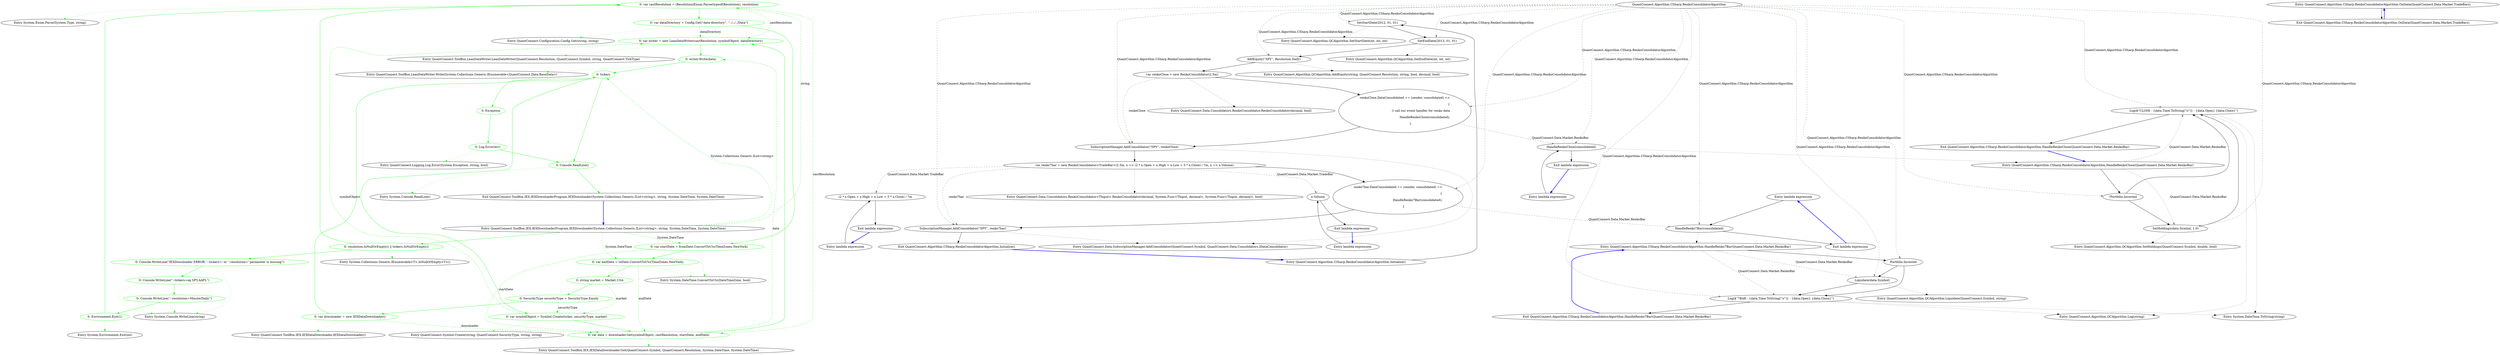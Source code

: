 digraph  {
m2_25 [cluster="System.Enum.Parse(System.Type, string)", file="IEXDownloaderProgram.cs", label="Entry System.Enum.Parse(System.Type, string)", span="0-0"];
m2_33 [cluster="QuantConnect.Logging.Log.Error(System.Exception, string, bool)", file="IEXDownloaderProgram.cs", label="Entry QuantConnect.Logging.Log.Error(System.Exception, string, bool)", span="98-98"];
m2_23 [cluster="System.Console.WriteLine(string)", file="IEXDownloaderProgram.cs", label="Entry System.Console.WriteLine(string)", span="0-0"];
m2_34 [cluster="System.Console.ReadLine()", file="IEXDownloaderProgram.cs", label="Entry System.Console.ReadLine()", span="0-0"];
m2_30 [cluster="QuantConnect.ToolBox.IEX.IEXDataDownloader.Get(QuantConnect.Symbol, QuantConnect.Resolution, System.DateTime, System.DateTime)", file="IEXDownloaderProgram.cs", label="Entry QuantConnect.ToolBox.IEX.IEXDataDownloader.Get(QuantConnect.Symbol, QuantConnect.Resolution, System.DateTime, System.DateTime)", span="48-48"];
m2_31 [cluster="QuantConnect.ToolBox.LeanDataWriter.LeanDataWriter(QuantConnect.Resolution, QuantConnect.Symbol, string, QuantConnect.TickType)", file="IEXDownloaderProgram.cs", label="Entry QuantConnect.ToolBox.LeanDataWriter.LeanDataWriter(QuantConnect.Resolution, QuantConnect.Symbol, string, QuantConnect.TickType)", span="48-48"];
m2_32 [cluster="QuantConnect.ToolBox.LeanDataWriter.Write(System.Collections.Generic.IEnumerable<QuantConnect.Data.BaseData>)", file="IEXDownloaderProgram.cs", label="Entry QuantConnect.ToolBox.LeanDataWriter.Write(System.Collections.Generic.IEnumerable<QuantConnect.Data.BaseData>)", span="73-73"];
m2_28 [cluster="QuantConnect.ToolBox.IEX.IEXDataDownloader.IEXDataDownloader()", file="IEXDownloaderProgram.cs", label="Entry QuantConnect.ToolBox.IEX.IEXDataDownloader.IEXDataDownloader()", span="31-31"];
m2_29 [cluster="QuantConnect.Symbol.Create(string, QuantConnect.SecurityType, string, string)", file="IEXDownloaderProgram.cs", label="Entry QuantConnect.Symbol.Create(string, QuantConnect.SecurityType, string, string)", span="45-45"];
m2_0 [cluster="QuantConnect.ToolBox.IEX.IEXDownloaderProgram.IEXDownloader(System.Collections.Generic.IList<string>, string, System.DateTime, System.DateTime)", file="IEXDownloaderProgram.cs", label="Entry QuantConnect.ToolBox.IEX.IEXDownloaderProgram.IEXDownloader(System.Collections.Generic.IList<string>, string, System.DateTime, System.DateTime)", span="31-31"];
m2_1 [cluster="QuantConnect.ToolBox.IEX.IEXDownloaderProgram.IEXDownloader(System.Collections.Generic.IList<string>, string, System.DateTime, System.DateTime)", color=green, community=0, file="IEXDownloaderProgram.cs", label="0: resolution.IsNullOrEmpty() || tickers.IsNullOrEmpty()", span="33-33"];
m2_2 [cluster="QuantConnect.ToolBox.IEX.IEXDownloaderProgram.IEXDownloader(System.Collections.Generic.IList<string>, string, System.DateTime, System.DateTime)", color=green, community=0, file="IEXDownloaderProgram.cs", label="0: Console.WriteLine(''IEXDownloader ERROR: '--tickers=' or '--resolution=' parameter is missing'')", span="35-35"];
m2_6 [cluster="QuantConnect.ToolBox.IEX.IEXDownloaderProgram.IEXDownloader(System.Collections.Generic.IList<string>, string, System.DateTime, System.DateTime)", color=green, community=0, file="IEXDownloaderProgram.cs", label="0: var castResolution = (Resolution)Enum.Parse(typeof(Resolution), resolution)", span="43-43"];
m2_5 [cluster="QuantConnect.ToolBox.IEX.IEXDownloaderProgram.IEXDownloader(System.Collections.Generic.IList<string>, string, System.DateTime, System.DateTime)", color=green, community=0, file="IEXDownloaderProgram.cs", label="0: Environment.Exit(1)", span="38-38"];
m2_7 [cluster="QuantConnect.ToolBox.IEX.IEXDownloaderProgram.IEXDownloader(System.Collections.Generic.IList<string>, string, System.DateTime, System.DateTime)", color=green, community=0, file="IEXDownloaderProgram.cs", label="0: var dataDirectory = Config.Get(''data-directory'', ''../../../Data'')", span="46-46"];
m2_15 [cluster="QuantConnect.ToolBox.IEX.IEXDownloaderProgram.IEXDownloader(System.Collections.Generic.IList<string>, string, System.DateTime, System.DateTime)", color=green, community=0, file="IEXDownloaderProgram.cs", label="0: var data = downloader.Get(symbolObject, castResolution, startDate, endDate)", span="60-60"];
m2_16 [cluster="QuantConnect.ToolBox.IEX.IEXDownloaderProgram.IEXDownloader(System.Collections.Generic.IList<string>, string, System.DateTime, System.DateTime)", color=green, community=0, file="IEXDownloaderProgram.cs", label="0: var writer = new LeanDataWriter(castResolution, symbolObject, dataDirectory)", span="63-63"];
m2_8 [cluster="QuantConnect.ToolBox.IEX.IEXDownloaderProgram.IEXDownloader(System.Collections.Generic.IList<string>, string, System.DateTime, System.DateTime)", color=green, community=0, file="IEXDownloaderProgram.cs", label="0: var startDate = fromDate.ConvertToUtc(TimeZones.NewYork)", span="47-47"];
m2_9 [cluster="QuantConnect.ToolBox.IEX.IEXDownloaderProgram.IEXDownloader(System.Collections.Generic.IList<string>, string, System.DateTime, System.DateTime)", color=green, community=0, file="IEXDownloaderProgram.cs", label="0: var endDate = toDate.ConvertToUtc(TimeZones.NewYork)", span="48-48"];
m2_10 [cluster="QuantConnect.ToolBox.IEX.IEXDownloaderProgram.IEXDownloader(System.Collections.Generic.IList<string>, string, System.DateTime, System.DateTime)", color=green, community=0, file="IEXDownloaderProgram.cs", label="0: string market = Market.USA", span="51-51"];
m2_13 [cluster="QuantConnect.ToolBox.IEX.IEXDownloaderProgram.IEXDownloader(System.Collections.Generic.IList<string>, string, System.DateTime, System.DateTime)", color=green, community=0, file="IEXDownloaderProgram.cs", label="0: tickers", span="56-56"];
m2_12 [cluster="QuantConnect.ToolBox.IEX.IEXDownloaderProgram.IEXDownloader(System.Collections.Generic.IList<string>, string, System.DateTime, System.DateTime)", color=green, community=0, file="IEXDownloaderProgram.cs", label="0: var downloader = new IEXDataDownloader()", span="54-54"];
m2_17 [cluster="QuantConnect.ToolBox.IEX.IEXDownloaderProgram.IEXDownloader(System.Collections.Generic.IList<string>, string, System.DateTime, System.DateTime)", color=green, community=0, file="IEXDownloaderProgram.cs", label="0: writer.Write(data)", span="64-64"];
m2_14 [cluster="QuantConnect.ToolBox.IEX.IEXDownloaderProgram.IEXDownloader(System.Collections.Generic.IList<string>, string, System.DateTime, System.DateTime)", color=green, community=0, file="IEXDownloaderProgram.cs", label="0: var symbolObject = Symbol.Create(ticker, securityType, market)", span="59-59"];
m2_18 [cluster="QuantConnect.ToolBox.IEX.IEXDownloaderProgram.IEXDownloader(System.Collections.Generic.IList<string>, string, System.DateTime, System.DateTime)", color=green, community=0, file="IEXDownloaderProgram.cs", label="0: Exception", span="68-68"];
m2_20 [cluster="QuantConnect.ToolBox.IEX.IEXDownloaderProgram.IEXDownloader(System.Collections.Generic.IList<string>, string, System.DateTime, System.DateTime)", color=green, community=0, file="IEXDownloaderProgram.cs", label="0: Console.ReadLine()", span="72-72"];
m2_3 [cluster="QuantConnect.ToolBox.IEX.IEXDownloaderProgram.IEXDownloader(System.Collections.Generic.IList<string>, string, System.DateTime, System.DateTime)", color=green, community=0, file="IEXDownloaderProgram.cs", label="0: Console.WriteLine(''--tickers=eg SPY,AAPL'')", span="36-36"];
m2_4 [cluster="QuantConnect.ToolBox.IEX.IEXDownloaderProgram.IEXDownloader(System.Collections.Generic.IList<string>, string, System.DateTime, System.DateTime)", color=green, community=0, file="IEXDownloaderProgram.cs", label="0: Console.WriteLine(''--resolution=Minute/Daily'')", span="37-37"];
m2_11 [cluster="QuantConnect.ToolBox.IEX.IEXDownloaderProgram.IEXDownloader(System.Collections.Generic.IList<string>, string, System.DateTime, System.DateTime)", color=green, community=0, file="IEXDownloaderProgram.cs", label="0: SecurityType securityType = SecurityType.Equity", span="52-52"];
m2_19 [cluster="QuantConnect.ToolBox.IEX.IEXDownloaderProgram.IEXDownloader(System.Collections.Generic.IList<string>, string, System.DateTime, System.DateTime)", color=green, community=0, file="IEXDownloaderProgram.cs", label="0: Log.Error(err)", span="70-70"];
m2_21 [cluster="QuantConnect.ToolBox.IEX.IEXDownloaderProgram.IEXDownloader(System.Collections.Generic.IList<string>, string, System.DateTime, System.DateTime)", file="IEXDownloaderProgram.cs", label="Exit QuantConnect.ToolBox.IEX.IEXDownloaderProgram.IEXDownloader(System.Collections.Generic.IList<string>, string, System.DateTime, System.DateTime)", span="31-31"];
m2_22 [cluster="System.Collections.Generic.IEnumerable<T>.IsNullOrEmpty<T>()", file="IEXDownloaderProgram.cs", label="Entry System.Collections.Generic.IEnumerable<T>.IsNullOrEmpty<T>()", span="118-118"];
m2_27 [cluster="System.DateTime.ConvertToUtc(DateTimeZone, bool)", file="IEXDownloaderProgram.cs", label="Entry System.DateTime.ConvertToUtc(DateTimeZone, bool)", span="619-619"];
m2_24 [cluster="System.Environment.Exit(int)", file="IEXDownloaderProgram.cs", label="Entry System.Environment.Exit(int)", span="0-0"];
m2_26 [cluster="QuantConnect.Configuration.Config.Get(string, string)", file="IEXDownloaderProgram.cs", label="Entry QuantConnect.Configuration.Config.Get(string, string)", span="138-138"];
m4_27 [cluster="lambda expression", file="ToolboxArgumentParser.cs", label="Entry lambda expression", span="61-64"];
m4_18 [cluster="lambda expression", file="ToolboxArgumentParser.cs", label="HandleRenkoClose(consolidated)", span="49-49"];
m4_22 [cluster="lambda expression", file="ToolboxArgumentParser.cs", label="(2 * x.Open + x.High + x.Low + 3 * x.Close) / 7m", span="60-60"];
m4_25 [cluster="lambda expression", file="ToolboxArgumentParser.cs", label="x.Volume", span="60-60"];
m4_28 [cluster="lambda expression", file="ToolboxArgumentParser.cs", label="HandleRenko7Bar(consolidated)", span="63-63"];
m4_17 [cluster="lambda expression", file="ToolboxArgumentParser.cs", label="Entry lambda expression", span="46-50"];
m4_19 [cluster="lambda expression", file="ToolboxArgumentParser.cs", label="Exit lambda expression", span="46-50"];
m4_21 [cluster="lambda expression", file="ToolboxArgumentParser.cs", label="Entry lambda expression", span="60-60"];
m4_23 [cluster="lambda expression", file="ToolboxArgumentParser.cs", label="Exit lambda expression", span="60-60"];
m4_24 [cluster="lambda expression", file="ToolboxArgumentParser.cs", label="Entry lambda expression", span="60-60"];
m4_26 [cluster="lambda expression", file="ToolboxArgumentParser.cs", label="Exit lambda expression", span="60-60"];
m4_29 [cluster="lambda expression", file="ToolboxArgumentParser.cs", label="Exit lambda expression", span="61-64"];
m4_30 [cluster="QuantConnect.Algorithm.CSharp.RenkoConsolidatorAlgorithm.HandleRenko7Bar(QuantConnect.Data.Market.RenkoBar)", file="ToolboxArgumentParser.cs", label="Entry QuantConnect.Algorithm.CSharp.RenkoConsolidatorAlgorithm.HandleRenko7Bar(QuantConnect.Data.Market.RenkoBar)", span="94-94"];
m4_40 [cluster="QuantConnect.Algorithm.CSharp.RenkoConsolidatorAlgorithm.HandleRenko7Bar(QuantConnect.Data.Market.RenkoBar)", file="ToolboxArgumentParser.cs", label="Portfolio.Invested", span="96-96"];
m4_41 [cluster="QuantConnect.Algorithm.CSharp.RenkoConsolidatorAlgorithm.HandleRenko7Bar(QuantConnect.Data.Market.RenkoBar)", file="ToolboxArgumentParser.cs", label="Liquidate(data.Symbol)", span="98-98"];
m4_42 [cluster="QuantConnect.Algorithm.CSharp.RenkoConsolidatorAlgorithm.HandleRenko7Bar(QuantConnect.Data.Market.RenkoBar)", file="ToolboxArgumentParser.cs", label="Log($''7BAR - {data.Time.ToString(''o'')} - {data.Open} {data.Close}'')", span="100-100"];
m4_43 [cluster="QuantConnect.Algorithm.CSharp.RenkoConsolidatorAlgorithm.HandleRenko7Bar(QuantConnect.Data.Market.RenkoBar)", file="ToolboxArgumentParser.cs", label="Exit QuantConnect.Algorithm.CSharp.RenkoConsolidatorAlgorithm.HandleRenko7Bar(QuantConnect.Data.Market.RenkoBar)", span="94-94"];
m4_37 [cluster="QuantConnect.Algorithm.QCAlgorithm.SetHoldings(QuantConnect.Symbol, double, bool)", file="ToolboxArgumentParser.cs", label="Entry QuantConnect.Algorithm.QCAlgorithm.SetHoldings(QuantConnect.Symbol, double, bool)", span="844-844"];
m4_44 [cluster="QuantConnect.Algorithm.QCAlgorithm.Liquidate(QuantConnect.Symbol, string)", file="ToolboxArgumentParser.cs", label="Entry QuantConnect.Algorithm.QCAlgorithm.Liquidate(QuantConnect.Symbol, string)", span="770-770"];
m4_39 [cluster="QuantConnect.Algorithm.QCAlgorithm.Log(string)", file="ToolboxArgumentParser.cs", label="Entry QuantConnect.Algorithm.QCAlgorithm.Log(string)", span="1837-1837"];
m4_20 [cluster="QuantConnect.Algorithm.CSharp.RenkoConsolidatorAlgorithm.HandleRenkoClose(QuantConnect.Data.Market.RenkoBar)", file="ToolboxArgumentParser.cs", label="Entry QuantConnect.Algorithm.CSharp.RenkoConsolidatorAlgorithm.HandleRenkoClose(QuantConnect.Data.Market.RenkoBar)", span="81-81"];
m4_33 [cluster="QuantConnect.Algorithm.CSharp.RenkoConsolidatorAlgorithm.HandleRenkoClose(QuantConnect.Data.Market.RenkoBar)", file="ToolboxArgumentParser.cs", label="!Portfolio.Invested", span="83-83"];
m4_34 [cluster="QuantConnect.Algorithm.CSharp.RenkoConsolidatorAlgorithm.HandleRenkoClose(QuantConnect.Data.Market.RenkoBar)", file="ToolboxArgumentParser.cs", label="SetHoldings(data.Symbol, 1.0)", span="85-85"];
m4_35 [cluster="QuantConnect.Algorithm.CSharp.RenkoConsolidatorAlgorithm.HandleRenkoClose(QuantConnect.Data.Market.RenkoBar)", file="ToolboxArgumentParser.cs", label="Log($''CLOSE - {data.Time.ToString(''o'')} - {data.Open} {data.Close}'')", span="87-87"];
m4_36 [cluster="QuantConnect.Algorithm.CSharp.RenkoConsolidatorAlgorithm.HandleRenkoClose(QuantConnect.Data.Market.RenkoBar)", file="ToolboxArgumentParser.cs", label="Exit QuantConnect.Algorithm.CSharp.RenkoConsolidatorAlgorithm.HandleRenkoClose(QuantConnect.Data.Market.RenkoBar)", span="81-81"];
m4_13 [cluster="QuantConnect.Algorithm.QCAlgorithm.AddEquity(string, QuantConnect.Resolution, string, bool, decimal, bool)", file="ToolboxArgumentParser.cs", label="Entry QuantConnect.Algorithm.QCAlgorithm.AddEquity(string, QuantConnect.Resolution, string, bool, decimal, bool)", span="1453-1453"];
m4_15 [cluster="QuantConnect.Data.SubscriptionManager.AddConsolidator(QuantConnect.Symbol, QuantConnect.Data.Consolidators.IDataConsolidator)", file="ToolboxArgumentParser.cs", label="Entry QuantConnect.Data.SubscriptionManager.AddConsolidator(QuantConnect.Symbol, QuantConnect.Data.Consolidators.IDataConsolidator)", span="162-162"];
m4_38 [cluster="System.DateTime.ToString(string)", file="ToolboxArgumentParser.cs", label="Entry System.DateTime.ToString(string)", span="0-0"];
m4_12 [cluster="QuantConnect.Algorithm.QCAlgorithm.SetEndDate(int, int, int)", file="ToolboxArgumentParser.cs", label="Entry QuantConnect.Algorithm.QCAlgorithm.SetEndDate(int, int, int)", span="1197-1197"];
m4_14 [cluster="QuantConnect.Data.Consolidators.RenkoConsolidator.RenkoConsolidator(decimal, bool)", file="ToolboxArgumentParser.cs", label="Entry QuantConnect.Data.Consolidators.RenkoConsolidator.RenkoConsolidator(decimal, bool)", span="81-81"];
m4_31 [cluster="QuantConnect.Algorithm.CSharp.RenkoConsolidatorAlgorithm.OnData(QuantConnect.Data.Market.TradeBars)", file="ToolboxArgumentParser.cs", label="Entry QuantConnect.Algorithm.CSharp.RenkoConsolidatorAlgorithm.OnData(QuantConnect.Data.Market.TradeBars)", span="73-73"];
m4_32 [cluster="QuantConnect.Algorithm.CSharp.RenkoConsolidatorAlgorithm.OnData(QuantConnect.Data.Market.TradeBars)", file="ToolboxArgumentParser.cs", label="Exit QuantConnect.Algorithm.CSharp.RenkoConsolidatorAlgorithm.OnData(QuantConnect.Data.Market.TradeBars)", span="73-73"];
m4_16 [cluster="QuantConnect.Data.Consolidators.RenkoConsolidator<TInput>.RenkoConsolidator(decimal, System.Func<TInput, decimal>, System.Func<TInput, decimal>, bool)", file="ToolboxArgumentParser.cs", label="Entry QuantConnect.Data.Consolidators.RenkoConsolidator<TInput>.RenkoConsolidator(decimal, System.Func<TInput, decimal>, System.Func<TInput, decimal>, bool)", span="401-401"];
m4_11 [cluster="QuantConnect.Algorithm.QCAlgorithm.SetStartDate(int, int, int)", file="ToolboxArgumentParser.cs", label="Entry QuantConnect.Algorithm.QCAlgorithm.SetStartDate(int, int, int)", span="1172-1172"];
m4_0 [cluster="QuantConnect.Algorithm.CSharp.RenkoConsolidatorAlgorithm.Initialize()", file="ToolboxArgumentParser.cs", label="Entry QuantConnect.Algorithm.CSharp.RenkoConsolidatorAlgorithm.Initialize()", span="34-34"];
m4_1 [cluster="QuantConnect.Algorithm.CSharp.RenkoConsolidatorAlgorithm.Initialize()", file="ToolboxArgumentParser.cs", label="SetStartDate(2012, 01, 01)", span="36-36"];
m4_2 [cluster="QuantConnect.Algorithm.CSharp.RenkoConsolidatorAlgorithm.Initialize()", file="ToolboxArgumentParser.cs", label="SetEndDate(2013, 01, 01)", span="37-37"];
m4_3 [cluster="QuantConnect.Algorithm.CSharp.RenkoConsolidatorAlgorithm.Initialize()", file="ToolboxArgumentParser.cs", label="AddEquity(''SPY'', Resolution.Daily)", span="39-39"];
m4_4 [cluster="QuantConnect.Algorithm.CSharp.RenkoConsolidatorAlgorithm.Initialize()", file="ToolboxArgumentParser.cs", label="var renkoClose = new RenkoConsolidator(2.5m)", span="45-45"];
m4_5 [cluster="QuantConnect.Algorithm.CSharp.RenkoConsolidatorAlgorithm.Initialize()", file="ToolboxArgumentParser.cs", label="renkoClose.DataConsolidated += (sender, consolidated) =>\r\n            {\r\n                // call our event handler for renko data\r\n                HandleRenkoClose(consolidated);\r\n            }", span="46-50"];
m4_6 [cluster="QuantConnect.Algorithm.CSharp.RenkoConsolidatorAlgorithm.Initialize()", file="ToolboxArgumentParser.cs", label="SubscriptionManager.AddConsolidator(''SPY'', renkoClose)", span="53-53"];
m4_7 [cluster="QuantConnect.Algorithm.CSharp.RenkoConsolidatorAlgorithm.Initialize()", file="ToolboxArgumentParser.cs", label="var renko7bar = new RenkoConsolidator<TradeBar>(2.5m, x => (2 * x.Open + x.High + x.Low + 3 * x.Close) / 7m, x => x.Volume)", span="60-60"];
m4_8 [cluster="QuantConnect.Algorithm.CSharp.RenkoConsolidatorAlgorithm.Initialize()", file="ToolboxArgumentParser.cs", label="renko7bar.DataConsolidated += (sender, consolidated) =>\r\n            {\r\n                HandleRenko7Bar(consolidated);\r\n            }", span="61-64"];
m4_9 [cluster="QuantConnect.Algorithm.CSharp.RenkoConsolidatorAlgorithm.Initialize()", file="ToolboxArgumentParser.cs", label="SubscriptionManager.AddConsolidator(''SPY'', renko7bar)", span="67-67"];
m4_10 [cluster="QuantConnect.Algorithm.CSharp.RenkoConsolidatorAlgorithm.Initialize()", file="ToolboxArgumentParser.cs", label="Exit QuantConnect.Algorithm.CSharp.RenkoConsolidatorAlgorithm.Initialize()", span="34-34"];
m4_45 [file="ToolboxArgumentParser.cs", label="QuantConnect.Algorithm.CSharp.RenkoConsolidatorAlgorithm", span=""];
m2_0 -> m2_1  [color=green, key=0, style=solid];
m2_0 -> m2_6  [color=green, key=1, label=string, style=dashed];
m2_0 -> m2_8  [color=green, key=1, label="System.DateTime", style=dashed];
m2_0 -> m2_9  [color=green, key=1, label="System.DateTime", style=dashed];
m2_0 -> m2_13  [color=green, key=1, label="System.Collections.Generic.IList<string>", style=dashed];
m2_1 -> m2_2  [color=green, key=0, style=solid];
m2_1 -> m2_6  [color=green, key=0, style=solid];
m2_1 -> m2_22  [color=green, key=2, style=dotted];
m2_2 -> m2_3  [color=green, key=0, style=solid];
m2_2 -> m2_23  [color=green, key=2, style=dotted];
m2_6 -> m2_7  [color=green, key=0, style=solid];
m2_6 -> m2_25  [color=green, key=2, style=dotted];
m2_6 -> m2_15  [color=green, key=1, label=castResolution, style=dashed];
m2_6 -> m2_16  [color=green, key=1, label=castResolution, style=dashed];
m2_5 -> m2_6  [color=green, key=0, style=solid];
m2_5 -> m2_24  [color=green, key=2, style=dotted];
m2_7 -> m2_8  [color=green, key=0, style=solid];
m2_7 -> m2_26  [color=green, key=2, style=dotted];
m2_7 -> m2_16  [color=green, key=1, label=dataDirectory, style=dashed];
m2_15 -> m2_16  [color=green, key=0, style=solid];
m2_15 -> m2_30  [color=green, key=2, style=dotted];
m2_15 -> m2_17  [color=green, key=1, label=data, style=dashed];
m2_16 -> m2_17  [color=green, key=0, style=solid];
m2_16 -> m2_31  [color=green, key=2, style=dotted];
m2_8 -> m2_9  [color=green, key=0, style=solid];
m2_8 -> m2_27  [color=green, key=2, style=dotted];
m2_8 -> m2_15  [color=green, key=1, label=startDate, style=dashed];
m2_9 -> m2_10  [color=green, key=0, style=solid];
m2_9 -> m2_27  [color=green, key=2, style=dotted];
m2_9 -> m2_15  [color=green, key=1, label=endDate, style=dashed];
m2_10 -> m2_11  [color=green, key=0, style=solid];
m2_10 -> m2_14  [color=green, key=1, label=market, style=dashed];
m2_13 -> m2_14  [color=green, key=0, style=solid];
m2_13 -> m2_18  [color=green, key=0, style=solid];
m2_13 -> m2_20  [color=green, key=0, style=solid];
m2_12 -> m2_13  [color=green, key=0, style=solid];
m2_12 -> m2_15  [color=green, key=1, label=downloader, style=dashed];
m2_12 -> m2_28  [color=green, key=2, style=dotted];
m2_17 -> m2_13  [color=green, key=0, style=solid];
m2_17 -> m2_32  [color=green, key=2, style=dotted];
m2_14 -> m2_15  [color=green, key=0, style=solid];
m2_14 -> m2_16  [color=green, key=1, label=symbolObject, style=dashed];
m2_14 -> m2_29  [color=green, key=2, style=dotted];
m2_18 -> m2_19  [color=green, key=0, style=solid];
m2_20 -> m2_21  [color=green, key=0, style=solid];
m2_20 -> m2_34  [color=green, key=2, style=dotted];
m2_3 -> m2_4  [color=green, key=0, style=solid];
m2_3 -> m2_23  [color=green, key=2, style=dotted];
m2_4 -> m2_5  [color=green, key=0, style=solid];
m2_4 -> m2_23  [color=green, key=2, style=dotted];
m2_11 -> m2_12  [color=green, key=0, style=solid];
m2_11 -> m2_14  [color=green, key=1, label=securityType, style=dashed];
m2_19 -> m2_20  [color=green, key=0, style=solid];
m2_19 -> m2_33  [color=green, key=2, style=dotted];
m2_21 -> m2_0  [color=blue, key=0, style=bold];
m4_27 -> m4_28  [key=0, style=solid];
m4_18 -> m4_19  [key=0, style=solid];
m4_18 -> m4_20  [key=2, style=dotted];
m4_22 -> m4_23  [key=0, style=solid];
m4_25 -> m4_26  [key=0, style=solid];
m4_28 -> m4_29  [key=0, style=solid];
m4_28 -> m4_30  [key=2, style=dotted];
m4_17 -> m4_18  [key=0, style=solid];
m4_19 -> m4_17  [color=blue, key=0, style=bold];
m4_21 -> m4_22  [key=0, style=solid];
m4_23 -> m4_21  [color=blue, key=0, style=bold];
m4_24 -> m4_25  [key=0, style=solid];
m4_26 -> m4_24  [color=blue, key=0, style=bold];
m4_29 -> m4_27  [color=blue, key=0, style=bold];
m4_30 -> m4_40  [key=0, style=solid];
m4_30 -> m4_41  [color=darkseagreen4, key=1, label="QuantConnect.Data.Market.RenkoBar", style=dashed];
m4_30 -> m4_42  [color=darkseagreen4, key=1, label="QuantConnect.Data.Market.RenkoBar", style=dashed];
m4_40 -> m4_41  [key=0, style=solid];
m4_40 -> m4_42  [key=0, style=solid];
m4_41 -> m4_42  [key=0, style=solid];
m4_41 -> m4_44  [key=2, style=dotted];
m4_42 -> m4_43  [key=0, style=solid];
m4_42 -> m4_38  [key=2, style=dotted];
m4_42 -> m4_39  [key=2, style=dotted];
m4_43 -> m4_30  [color=blue, key=0, style=bold];
m4_20 -> m4_33  [key=0, style=solid];
m4_20 -> m4_34  [color=darkseagreen4, key=1, label="QuantConnect.Data.Market.RenkoBar", style=dashed];
m4_20 -> m4_35  [color=darkseagreen4, key=1, label="QuantConnect.Data.Market.RenkoBar", style=dashed];
m4_33 -> m4_34  [key=0, style=solid];
m4_33 -> m4_35  [key=0, style=solid];
m4_34 -> m4_35  [key=0, style=solid];
m4_34 -> m4_37  [key=2, style=dotted];
m4_35 -> m4_36  [key=0, style=solid];
m4_35 -> m4_38  [key=2, style=dotted];
m4_35 -> m4_39  [key=2, style=dotted];
m4_36 -> m4_20  [color=blue, key=0, style=bold];
m4_31 -> m4_32  [key=0, style=solid];
m4_32 -> m4_31  [color=blue, key=0, style=bold];
m4_0 -> m4_1  [key=0, style=solid];
m4_1 -> m4_2  [key=0, style=solid];
m4_1 -> m4_11  [key=2, style=dotted];
m4_2 -> m4_3  [key=0, style=solid];
m4_2 -> m4_12  [key=2, style=dotted];
m4_3 -> m4_4  [key=0, style=solid];
m4_3 -> m4_13  [key=2, style=dotted];
m4_4 -> m4_5  [key=0, style=solid];
m4_4 -> m4_14  [key=2, style=dotted];
m4_4 -> m4_6  [color=darkseagreen4, key=1, label=renkoClose, style=dashed];
m4_5 -> m4_6  [key=0, style=solid];
m4_5 -> m4_18  [color=darkseagreen4, key=1, label="QuantConnect.Data.Market.RenkoBar", style=dashed];
m4_6 -> m4_7  [key=0, style=solid];
m4_6 -> m4_15  [key=2, style=dotted];
m4_7 -> m4_8  [key=0, style=solid];
m4_7 -> m4_16  [key=2, style=dotted];
m4_7 -> m4_22  [color=darkseagreen4, key=1, label="QuantConnect.Data.Market.TradeBar", style=dashed];
m4_7 -> m4_25  [color=darkseagreen4, key=1, label="QuantConnect.Data.Market.TradeBar", style=dashed];
m4_7 -> m4_9  [color=darkseagreen4, key=1, label=renko7bar, style=dashed];
m4_8 -> m4_9  [key=0, style=solid];
m4_8 -> m4_28  [color=darkseagreen4, key=1, label="QuantConnect.Data.Market.RenkoBar", style=dashed];
m4_9 -> m4_10  [key=0, style=solid];
m4_9 -> m4_15  [key=2, style=dotted];
m4_10 -> m4_0  [color=blue, key=0, style=bold];
m4_45 -> m4_1  [color=darkseagreen4, key=1, label="QuantConnect.Algorithm.CSharp.RenkoConsolidatorAlgorithm", style=dashed];
m4_45 -> m4_2  [color=darkseagreen4, key=1, label="QuantConnect.Algorithm.CSharp.RenkoConsolidatorAlgorithm", style=dashed];
m4_45 -> m4_3  [color=darkseagreen4, key=1, label="QuantConnect.Algorithm.CSharp.RenkoConsolidatorAlgorithm", style=dashed];
m4_45 -> m4_5  [color=darkseagreen4, key=1, label="QuantConnect.Algorithm.CSharp.RenkoConsolidatorAlgorithm", style=dashed];
m4_45 -> m4_18  [color=darkseagreen4, key=1, label="QuantConnect.Algorithm.CSharp.RenkoConsolidatorAlgorithm", style=dashed];
m4_45 -> m4_6  [color=darkseagreen4, key=1, label="QuantConnect.Algorithm.CSharp.RenkoConsolidatorAlgorithm", style=dashed];
m4_45 -> m4_8  [color=darkseagreen4, key=1, label="QuantConnect.Algorithm.CSharp.RenkoConsolidatorAlgorithm", style=dashed];
m4_45 -> m4_28  [color=darkseagreen4, key=1, label="QuantConnect.Algorithm.CSharp.RenkoConsolidatorAlgorithm", style=dashed];
m4_45 -> m4_9  [color=darkseagreen4, key=1, label="QuantConnect.Algorithm.CSharp.RenkoConsolidatorAlgorithm", style=dashed];
m4_45 -> m4_33  [color=darkseagreen4, key=1, label="QuantConnect.Algorithm.CSharp.RenkoConsolidatorAlgorithm", style=dashed];
m4_45 -> m4_34  [color=darkseagreen4, key=1, label="QuantConnect.Algorithm.CSharp.RenkoConsolidatorAlgorithm", style=dashed];
m4_45 -> m4_35  [color=darkseagreen4, key=1, label="QuantConnect.Algorithm.CSharp.RenkoConsolidatorAlgorithm", style=dashed];
m4_45 -> m4_40  [color=darkseagreen4, key=1, label="QuantConnect.Algorithm.CSharp.RenkoConsolidatorAlgorithm", style=dashed];
m4_45 -> m4_41  [color=darkseagreen4, key=1, label="QuantConnect.Algorithm.CSharp.RenkoConsolidatorAlgorithm", style=dashed];
m4_45 -> m4_42  [color=darkseagreen4, key=1, label="QuantConnect.Algorithm.CSharp.RenkoConsolidatorAlgorithm", style=dashed];
}
